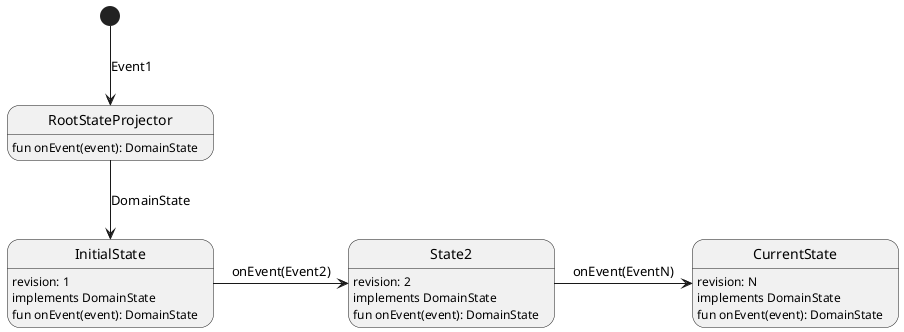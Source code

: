 @startuml
[*] --> RootStateProjector : Event1
RootStateProjector --> InitialState : DomainState
InitialState -> State2 : onEvent(Event2)
State2 -> CurrentState : onEvent(EventN)
RootStateProjector : fun onEvent(event): DomainState
InitialState : revision: 1
InitialState : implements DomainState
InitialState : fun onEvent(event): DomainState
State2 : revision: 2
State2 : implements DomainState
State2 : fun onEvent(event): DomainState
CurrentState : revision: N
CurrentState : implements DomainState
CurrentState : fun onEvent(event): DomainState
@enduml